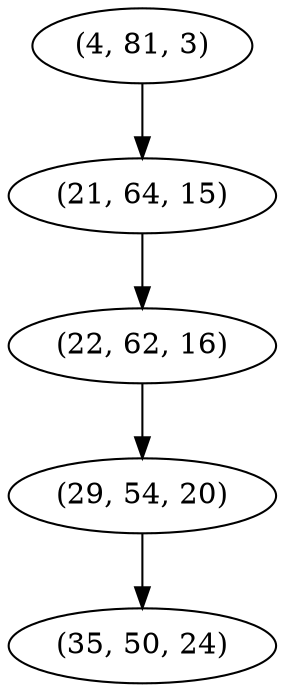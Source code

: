 digraph tree {
    "(4, 81, 3)";
    "(21, 64, 15)";
    "(22, 62, 16)";
    "(29, 54, 20)";
    "(35, 50, 24)";
    "(4, 81, 3)" -> "(21, 64, 15)";
    "(21, 64, 15)" -> "(22, 62, 16)";
    "(22, 62, 16)" -> "(29, 54, 20)";
    "(29, 54, 20)" -> "(35, 50, 24)";
}

